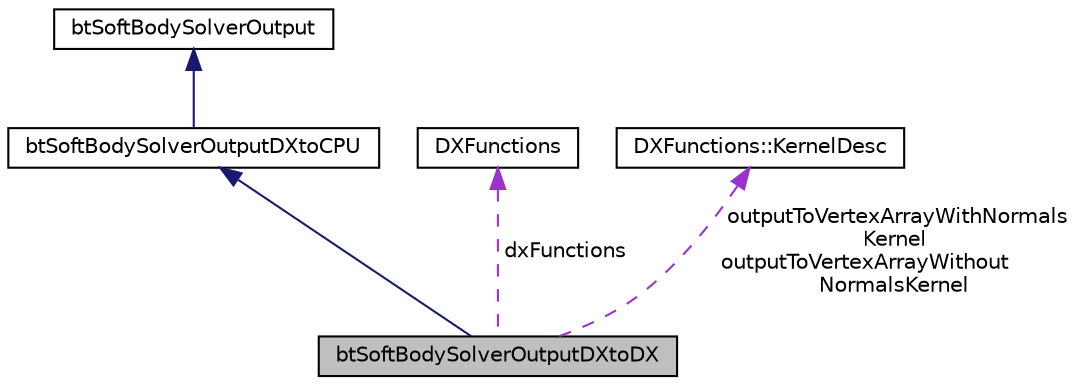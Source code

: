 digraph "btSoftBodySolverOutputDXtoDX"
{
  edge [fontname="Helvetica",fontsize="10",labelfontname="Helvetica",labelfontsize="10"];
  node [fontname="Helvetica",fontsize="10",shape=record];
  Node1 [label="btSoftBodySolverOutputDXtoDX",height=0.2,width=0.4,color="black", fillcolor="grey75", style="filled", fontcolor="black"];
  Node2 -> Node1 [dir="back",color="midnightblue",fontsize="10",style="solid",fontname="Helvetica"];
  Node2 [label="btSoftBodySolverOutputDXtoCPU",height=0.2,width=0.4,color="black", fillcolor="white", style="filled",URL="$classbt_soft_body_solver_output_d_xto_c_p_u.html"];
  Node3 -> Node2 [dir="back",color="midnightblue",fontsize="10",style="solid",fontname="Helvetica"];
  Node3 [label="btSoftBodySolverOutput",height=0.2,width=0.4,color="black", fillcolor="white", style="filled",URL="$classbt_soft_body_solver_output.html"];
  Node4 -> Node1 [dir="back",color="darkorchid3",fontsize="10",style="dashed",label=" dxFunctions" ,fontname="Helvetica"];
  Node4 [label="DXFunctions",height=0.2,width=0.4,color="black", fillcolor="white", style="filled",URL="$class_d_x_functions.html"];
  Node5 -> Node1 [dir="back",color="darkorchid3",fontsize="10",style="dashed",label=" outputToVertexArrayWithNormals\lKernel\noutputToVertexArrayWithout\lNormalsKernel" ,fontname="Helvetica"];
  Node5 [label="DXFunctions::KernelDesc",height=0.2,width=0.4,color="black", fillcolor="white", style="filled",URL="$class_d_x_functions_1_1_kernel_desc.html"];
}
